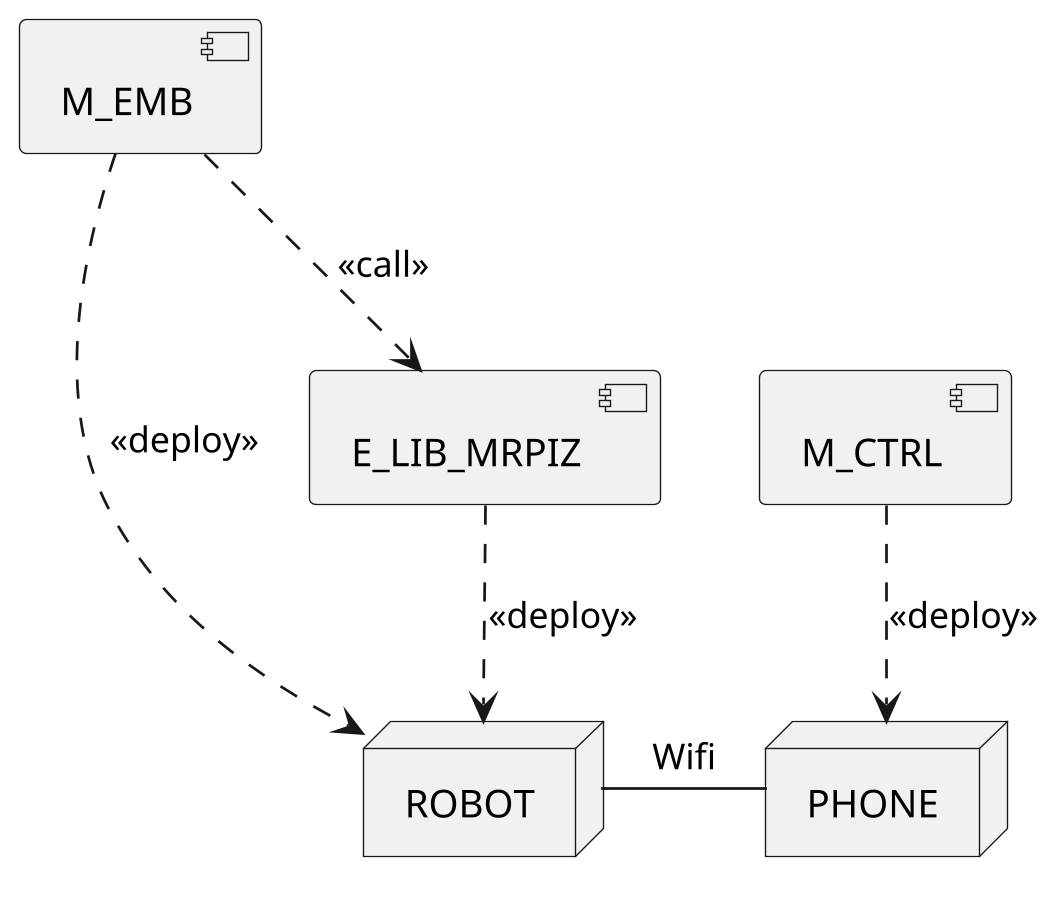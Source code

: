 @startuml
scale 1280*900
node ROBOT
node PHONE
ROBOT-r- PHONE: Wifi
[M_EMB] ..> [E_LIB_MRPIZ ] :<<call>>
[M_EMB] ..> ROBOT: <<deploy>>
[E_LIB_MRPIZ ] ..> ROBOT: <<deploy>>
[M_CTRL] ..> PHONE: <<deploy>>
@enduml